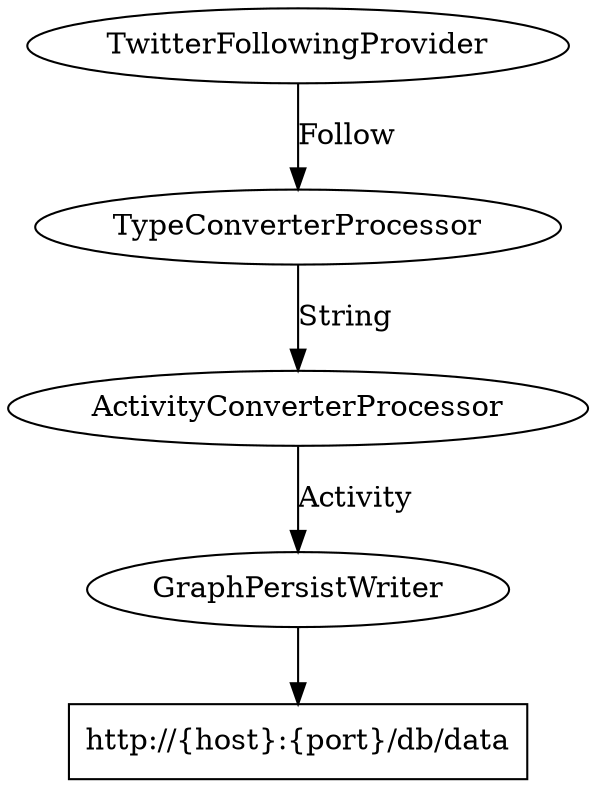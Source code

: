 /*
 * Licensed to the Apache Software Foundation (ASF) under one
 * or more contributor license agreements.  See the NOTICE file
 * distributed with this work for additional information
 * regarding copyright ownership.  The ASF licenses this file
 * to you under the Apache License, Version 2.0 (the
 * "License"); you may not use this file except in compliance
 * with the License.  You may obtain a copy of the License at
 *
 *   http://www.apache.org/licenses/LICENSE-2.0
 *
 * Unless required by applicable law or agreed to in writing,
 * software distributed under the License is distributed on an
 * "AS IS" BASIS, WITHOUT WARRANTIES OR CONDITIONS OF ANY
 * KIND, either express or implied.  See the License for the
 * specific language governing permissions and limitations
 * under the License.
 */
 digraph g {

  //providers
  TwitterFollowingProvider [label="TwitterFollowingProvider",shape=ellipse,URL="https://github.com/apache/incubator-streams/blob/master/streams-contrib/streams-provider-twitter/src/main/java/org/apache/streams/twitter/provider/TwitterFollowingProvider.java"];

  //processors
  TypeConverterProcessor [label="TypeConverterProcessor",shape=ellipse,URL="https://github.com/apache/incubator-streams/blob/master/streams-components/streams-converters/src/main/java/org/apache/streams/converters/TypeConverterProcessor.java"];
  ActivityConverterProcessor [label="ActivityConverterProcessor",shape=ellipse,URL="https://github.com/apache/incubator-streams/blob/master/streams-components/streams-converters/src/main/java/org/apache/streams/converters/ActivityConverterProcessor.java"];

  //persisters
  GraphPersistWriter [label="GraphPersistWriter",shape=ellipse,URL="https://github.com/apache/incubator-streams/blob/master/streams-contrib/streams-persist-graph/src/main/java/org/apache/streams/graph/GraphPersistWriter.java"];

  //data
  destination [label="http://{host}:{port}/db/data",shape=box];

  //stream
  TwitterFollowingProvider -> TypeConverterProcessor [label="Follow",URL="https://github.com/apache/incubator-streams/blob/master/streams-contrib/streams-provider-twitter/src/main/jsonschema/com/twitter/Follow.java"];
  TypeConverterProcessor -> ActivityConverterProcessor [label="String"];
  ActivityConverterProcessor -> GraphPersistWriter [label="Activity",URL="https://github.com/apache/incubator-streams/blob/master/streams-pojo/src/main/jsonschema/org/apache/streams/pojo/json/activity.json"];
  GraphPersistWriter -> destination
}